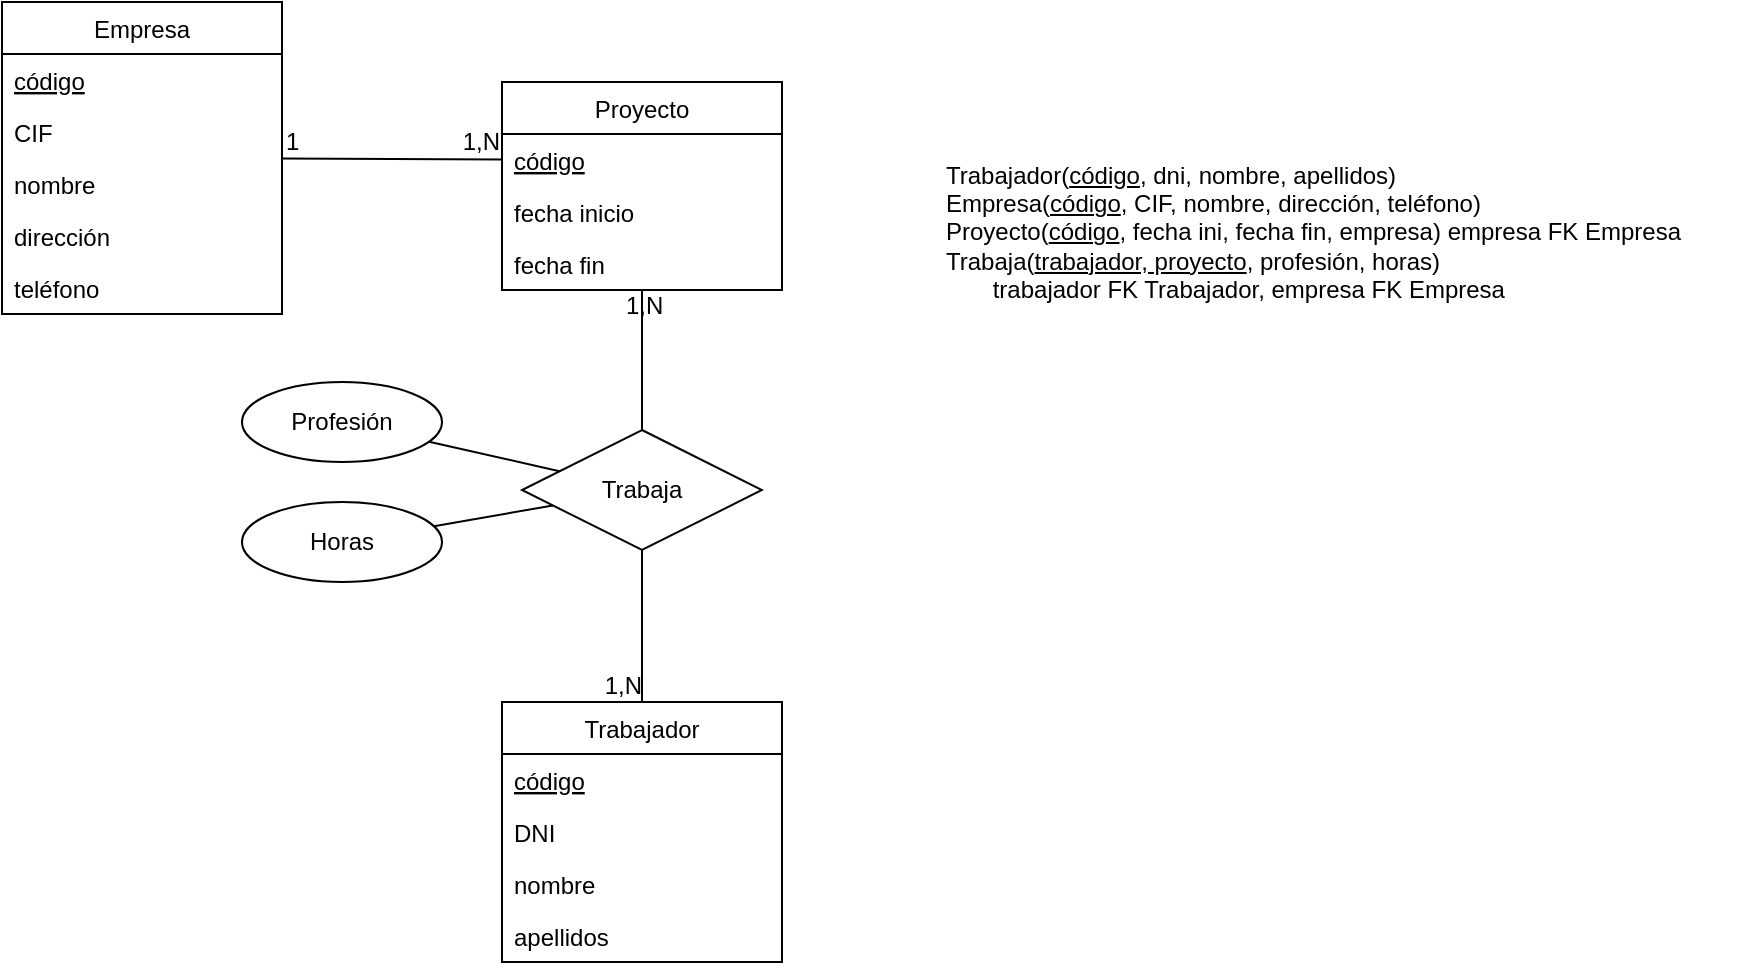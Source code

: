 <mxfile version="20.3.0" type="device"><diagram id="tOHIl5OEV_j9CGrEl_G4" name="Página-1"><mxGraphModel dx="1108" dy="553" grid="1" gridSize="10" guides="1" tooltips="1" connect="1" arrows="1" fold="1" page="1" pageScale="1" pageWidth="1169" pageHeight="827" math="0" shadow="0"><root><mxCell id="0"/><mxCell id="1" parent="0"/><mxCell id="vAe1nsFbqw2GIwzucohp-1" value="Empresa" style="swimlane;fontStyle=0;childLayout=stackLayout;horizontal=1;startSize=26;fillColor=none;horizontalStack=0;resizeParent=1;resizeParentMax=0;resizeLast=0;collapsible=1;marginBottom=0;" vertex="1" parent="1"><mxGeometry x="240" y="160" width="140" height="156" as="geometry"/></mxCell><mxCell id="vAe1nsFbqw2GIwzucohp-6" value="código" style="text;strokeColor=none;fillColor=none;align=left;verticalAlign=top;spacingLeft=4;spacingRight=4;overflow=hidden;rotatable=0;points=[[0,0.5],[1,0.5]];portConstraint=eastwest;fontStyle=4" vertex="1" parent="vAe1nsFbqw2GIwzucohp-1"><mxGeometry y="26" width="140" height="26" as="geometry"/></mxCell><mxCell id="vAe1nsFbqw2GIwzucohp-2" value="CIF" style="text;strokeColor=none;fillColor=none;align=left;verticalAlign=top;spacingLeft=4;spacingRight=4;overflow=hidden;rotatable=0;points=[[0,0.5],[1,0.5]];portConstraint=eastwest;fontStyle=0" vertex="1" parent="vAe1nsFbqw2GIwzucohp-1"><mxGeometry y="52" width="140" height="26" as="geometry"/></mxCell><mxCell id="vAe1nsFbqw2GIwzucohp-3" value="nombre" style="text;strokeColor=none;fillColor=none;align=left;verticalAlign=top;spacingLeft=4;spacingRight=4;overflow=hidden;rotatable=0;points=[[0,0.5],[1,0.5]];portConstraint=eastwest;" vertex="1" parent="vAe1nsFbqw2GIwzucohp-1"><mxGeometry y="78" width="140" height="26" as="geometry"/></mxCell><mxCell id="vAe1nsFbqw2GIwzucohp-4" value="dirección" style="text;strokeColor=none;fillColor=none;align=left;verticalAlign=top;spacingLeft=4;spacingRight=4;overflow=hidden;rotatable=0;points=[[0,0.5],[1,0.5]];portConstraint=eastwest;" vertex="1" parent="vAe1nsFbqw2GIwzucohp-1"><mxGeometry y="104" width="140" height="26" as="geometry"/></mxCell><mxCell id="vAe1nsFbqw2GIwzucohp-5" value="teléfono" style="text;strokeColor=none;fillColor=none;align=left;verticalAlign=top;spacingLeft=4;spacingRight=4;overflow=hidden;rotatable=0;points=[[0,0.5],[1,0.5]];portConstraint=eastwest;" vertex="1" parent="vAe1nsFbqw2GIwzucohp-1"><mxGeometry y="130" width="140" height="26" as="geometry"/></mxCell><mxCell id="vAe1nsFbqw2GIwzucohp-7" value="Proyecto" style="swimlane;fontStyle=0;childLayout=stackLayout;horizontal=1;startSize=26;fillColor=none;horizontalStack=0;resizeParent=1;resizeParentMax=0;resizeLast=0;collapsible=1;marginBottom=0;" vertex="1" parent="1"><mxGeometry x="490" y="200" width="140" height="104" as="geometry"/></mxCell><mxCell id="vAe1nsFbqw2GIwzucohp-8" value="código" style="text;strokeColor=none;fillColor=none;align=left;verticalAlign=top;spacingLeft=4;spacingRight=4;overflow=hidden;rotatable=0;points=[[0,0.5],[1,0.5]];portConstraint=eastwest;fontStyle=4" vertex="1" parent="vAe1nsFbqw2GIwzucohp-7"><mxGeometry y="26" width="140" height="26" as="geometry"/></mxCell><mxCell id="vAe1nsFbqw2GIwzucohp-9" value="fecha inicio" style="text;strokeColor=none;fillColor=none;align=left;verticalAlign=top;spacingLeft=4;spacingRight=4;overflow=hidden;rotatable=0;points=[[0,0.5],[1,0.5]];portConstraint=eastwest;" vertex="1" parent="vAe1nsFbqw2GIwzucohp-7"><mxGeometry y="52" width="140" height="26" as="geometry"/></mxCell><mxCell id="vAe1nsFbqw2GIwzucohp-10" value="fecha fin" style="text;strokeColor=none;fillColor=none;align=left;verticalAlign=top;spacingLeft=4;spacingRight=4;overflow=hidden;rotatable=0;points=[[0,0.5],[1,0.5]];portConstraint=eastwest;" vertex="1" parent="vAe1nsFbqw2GIwzucohp-7"><mxGeometry y="78" width="140" height="26" as="geometry"/></mxCell><mxCell id="vAe1nsFbqw2GIwzucohp-11" value="" style="endArrow=none;html=1;rounded=0;" edge="1" parent="1" source="vAe1nsFbqw2GIwzucohp-1" target="vAe1nsFbqw2GIwzucohp-8"><mxGeometry relative="1" as="geometry"><mxPoint x="390" y="390" as="sourcePoint"/><mxPoint x="550" y="390" as="targetPoint"/></mxGeometry></mxCell><mxCell id="vAe1nsFbqw2GIwzucohp-12" value="1" style="resizable=0;html=1;align=left;verticalAlign=bottom;" connectable="0" vertex="1" parent="vAe1nsFbqw2GIwzucohp-11"><mxGeometry x="-1" relative="1" as="geometry"/></mxCell><mxCell id="vAe1nsFbqw2GIwzucohp-13" value="1,N" style="resizable=0;html=1;align=right;verticalAlign=bottom;" connectable="0" vertex="1" parent="vAe1nsFbqw2GIwzucohp-11"><mxGeometry x="1" relative="1" as="geometry"/></mxCell><mxCell id="vAe1nsFbqw2GIwzucohp-18" value="Trabajador" style="swimlane;fontStyle=0;childLayout=stackLayout;horizontal=1;startSize=26;fillColor=none;horizontalStack=0;resizeParent=1;resizeParentMax=0;resizeLast=0;collapsible=1;marginBottom=0;" vertex="1" parent="1"><mxGeometry x="490" y="510" width="140" height="130" as="geometry"/></mxCell><mxCell id="vAe1nsFbqw2GIwzucohp-19" value="código" style="text;strokeColor=none;fillColor=none;align=left;verticalAlign=top;spacingLeft=4;spacingRight=4;overflow=hidden;rotatable=0;points=[[0,0.5],[1,0.5]];portConstraint=eastwest;fontStyle=4" vertex="1" parent="vAe1nsFbqw2GIwzucohp-18"><mxGeometry y="26" width="140" height="26" as="geometry"/></mxCell><mxCell id="vAe1nsFbqw2GIwzucohp-20" value="DNI" style="text;strokeColor=none;fillColor=none;align=left;verticalAlign=top;spacingLeft=4;spacingRight=4;overflow=hidden;rotatable=0;points=[[0,0.5],[1,0.5]];portConstraint=eastwest;" vertex="1" parent="vAe1nsFbqw2GIwzucohp-18"><mxGeometry y="52" width="140" height="26" as="geometry"/></mxCell><mxCell id="vAe1nsFbqw2GIwzucohp-21" value="nombre" style="text;strokeColor=none;fillColor=none;align=left;verticalAlign=top;spacingLeft=4;spacingRight=4;overflow=hidden;rotatable=0;points=[[0,0.5],[1,0.5]];portConstraint=eastwest;" vertex="1" parent="vAe1nsFbqw2GIwzucohp-18"><mxGeometry y="78" width="140" height="26" as="geometry"/></mxCell><mxCell id="vAe1nsFbqw2GIwzucohp-22" value="apellidos" style="text;strokeColor=none;fillColor=none;align=left;verticalAlign=top;spacingLeft=4;spacingRight=4;overflow=hidden;rotatable=0;points=[[0,0.5],[1,0.5]];portConstraint=eastwest;" vertex="1" parent="vAe1nsFbqw2GIwzucohp-18"><mxGeometry y="104" width="140" height="26" as="geometry"/></mxCell><mxCell id="vAe1nsFbqw2GIwzucohp-23" value="" style="endArrow=none;html=1;rounded=0;" edge="1" parent="1" source="vAe1nsFbqw2GIwzucohp-7" target="vAe1nsFbqw2GIwzucohp-18"><mxGeometry relative="1" as="geometry"><mxPoint x="290" y="390" as="sourcePoint"/><mxPoint x="450" y="390" as="targetPoint"/></mxGeometry></mxCell><mxCell id="vAe1nsFbqw2GIwzucohp-24" value="1,N" style="resizable=0;html=1;align=left;verticalAlign=bottom;" connectable="0" vertex="1" parent="vAe1nsFbqw2GIwzucohp-23"><mxGeometry x="-1" relative="1" as="geometry"><mxPoint x="-10" y="16" as="offset"/></mxGeometry></mxCell><mxCell id="vAe1nsFbqw2GIwzucohp-25" value="1,N" style="resizable=0;html=1;align=right;verticalAlign=bottom;" connectable="0" vertex="1" parent="vAe1nsFbqw2GIwzucohp-23"><mxGeometry x="1" relative="1" as="geometry"/></mxCell><mxCell id="vAe1nsFbqw2GIwzucohp-26" value="Trabaja" style="shape=rhombus;perimeter=rhombusPerimeter;whiteSpace=wrap;html=1;align=center;" vertex="1" parent="1"><mxGeometry x="500" y="374" width="120" height="60" as="geometry"/></mxCell><mxCell id="vAe1nsFbqw2GIwzucohp-27" value="Profesión" style="ellipse;whiteSpace=wrap;html=1;align=center;" vertex="1" parent="1"><mxGeometry x="360" y="350" width="100" height="40" as="geometry"/></mxCell><mxCell id="vAe1nsFbqw2GIwzucohp-28" value="Horas" style="ellipse;whiteSpace=wrap;html=1;align=center;" vertex="1" parent="1"><mxGeometry x="360" y="410" width="100" height="40" as="geometry"/></mxCell><mxCell id="vAe1nsFbqw2GIwzucohp-29" value="" style="endArrow=none;html=1;rounded=0;" edge="1" parent="1" source="vAe1nsFbqw2GIwzucohp-27" target="vAe1nsFbqw2GIwzucohp-26"><mxGeometry width="50" height="50" relative="1" as="geometry"><mxPoint x="300" y="460" as="sourcePoint"/><mxPoint x="350" y="410" as="targetPoint"/></mxGeometry></mxCell><mxCell id="vAe1nsFbqw2GIwzucohp-30" value="" style="endArrow=none;html=1;rounded=0;" edge="1" parent="1" source="vAe1nsFbqw2GIwzucohp-28" target="vAe1nsFbqw2GIwzucohp-26"><mxGeometry width="50" height="50" relative="1" as="geometry"><mxPoint x="300" y="470" as="sourcePoint"/><mxPoint x="350" y="420" as="targetPoint"/></mxGeometry></mxCell><mxCell id="vAe1nsFbqw2GIwzucohp-31" value="Trabajador(&lt;u&gt;código&lt;/u&gt;, dni, nombre, apellidos)&lt;br&gt;Empresa(&lt;u&gt;código&lt;/u&gt;, CIF, nombre, dirección, teléfono)&lt;br&gt;Proyecto(&lt;u&gt;código&lt;/u&gt;, fecha ini, fecha fin, empresa) empresa FK Empresa&lt;br&gt;Trabaja(&lt;u&gt;trabajador, proyecto&lt;/u&gt;, profesión, horas) &lt;br&gt;&amp;nbsp; &amp;nbsp; &amp;nbsp; &amp;nbsp;trabajador FK Trabajador, empresa FK Empresa" style="text;html=1;strokeColor=none;fillColor=none;align=left;verticalAlign=middle;whiteSpace=wrap;rounded=0;" vertex="1" parent="1"><mxGeometry x="710" y="260" width="400" height="30" as="geometry"/></mxCell></root></mxGraphModel></diagram></mxfile>